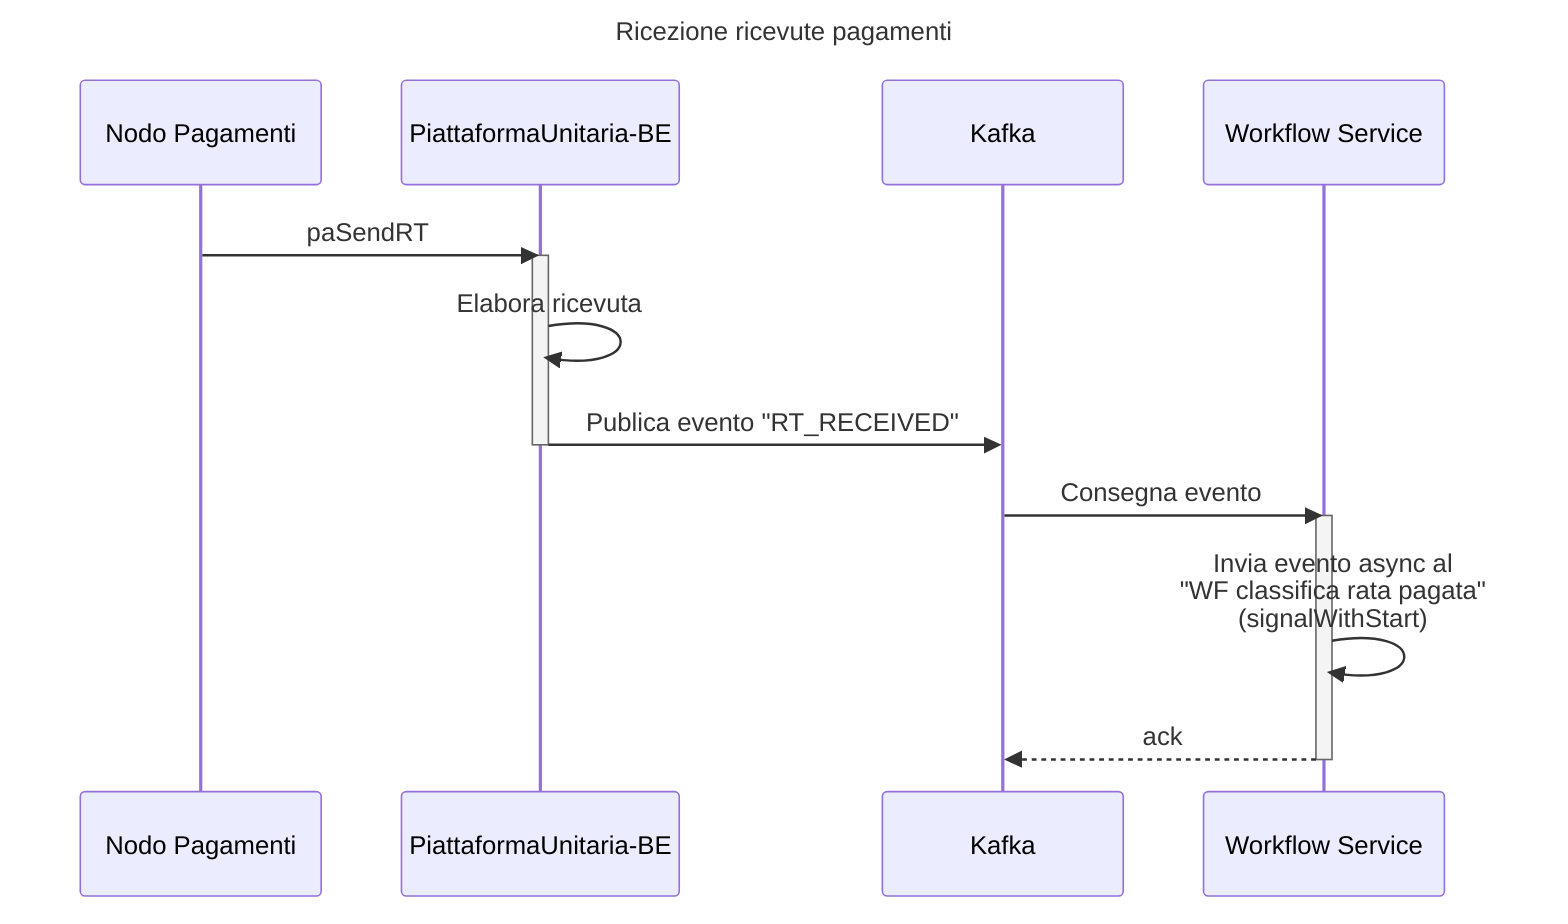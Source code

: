 ---
title: Ricezione ricevute pagamenti
---
sequenceDiagram
    participant NODO as Nodo Pagamenti
    participant PU-BE as PiattaformaUnitaria-BE
    participant KAFKA as Kafka
    participant WF as Workflow Service

    NODO ->> PU-BE: paSendRT

    activate PU-BE
        PU-BE ->> PU-BE: Elabora ricevuta
        PU-BE ->> KAFKA: Publica evento "RT_RECEIVED"
    deactivate PU-BE

    KAFKA ->> WF: Consegna evento

    activate WF
        WF ->>WF: Invia evento async al<BR />"WF classifica rata pagata"<BR /> (signalWithStart)

        WF -->> KAFKA: ack
    deactivate WF
